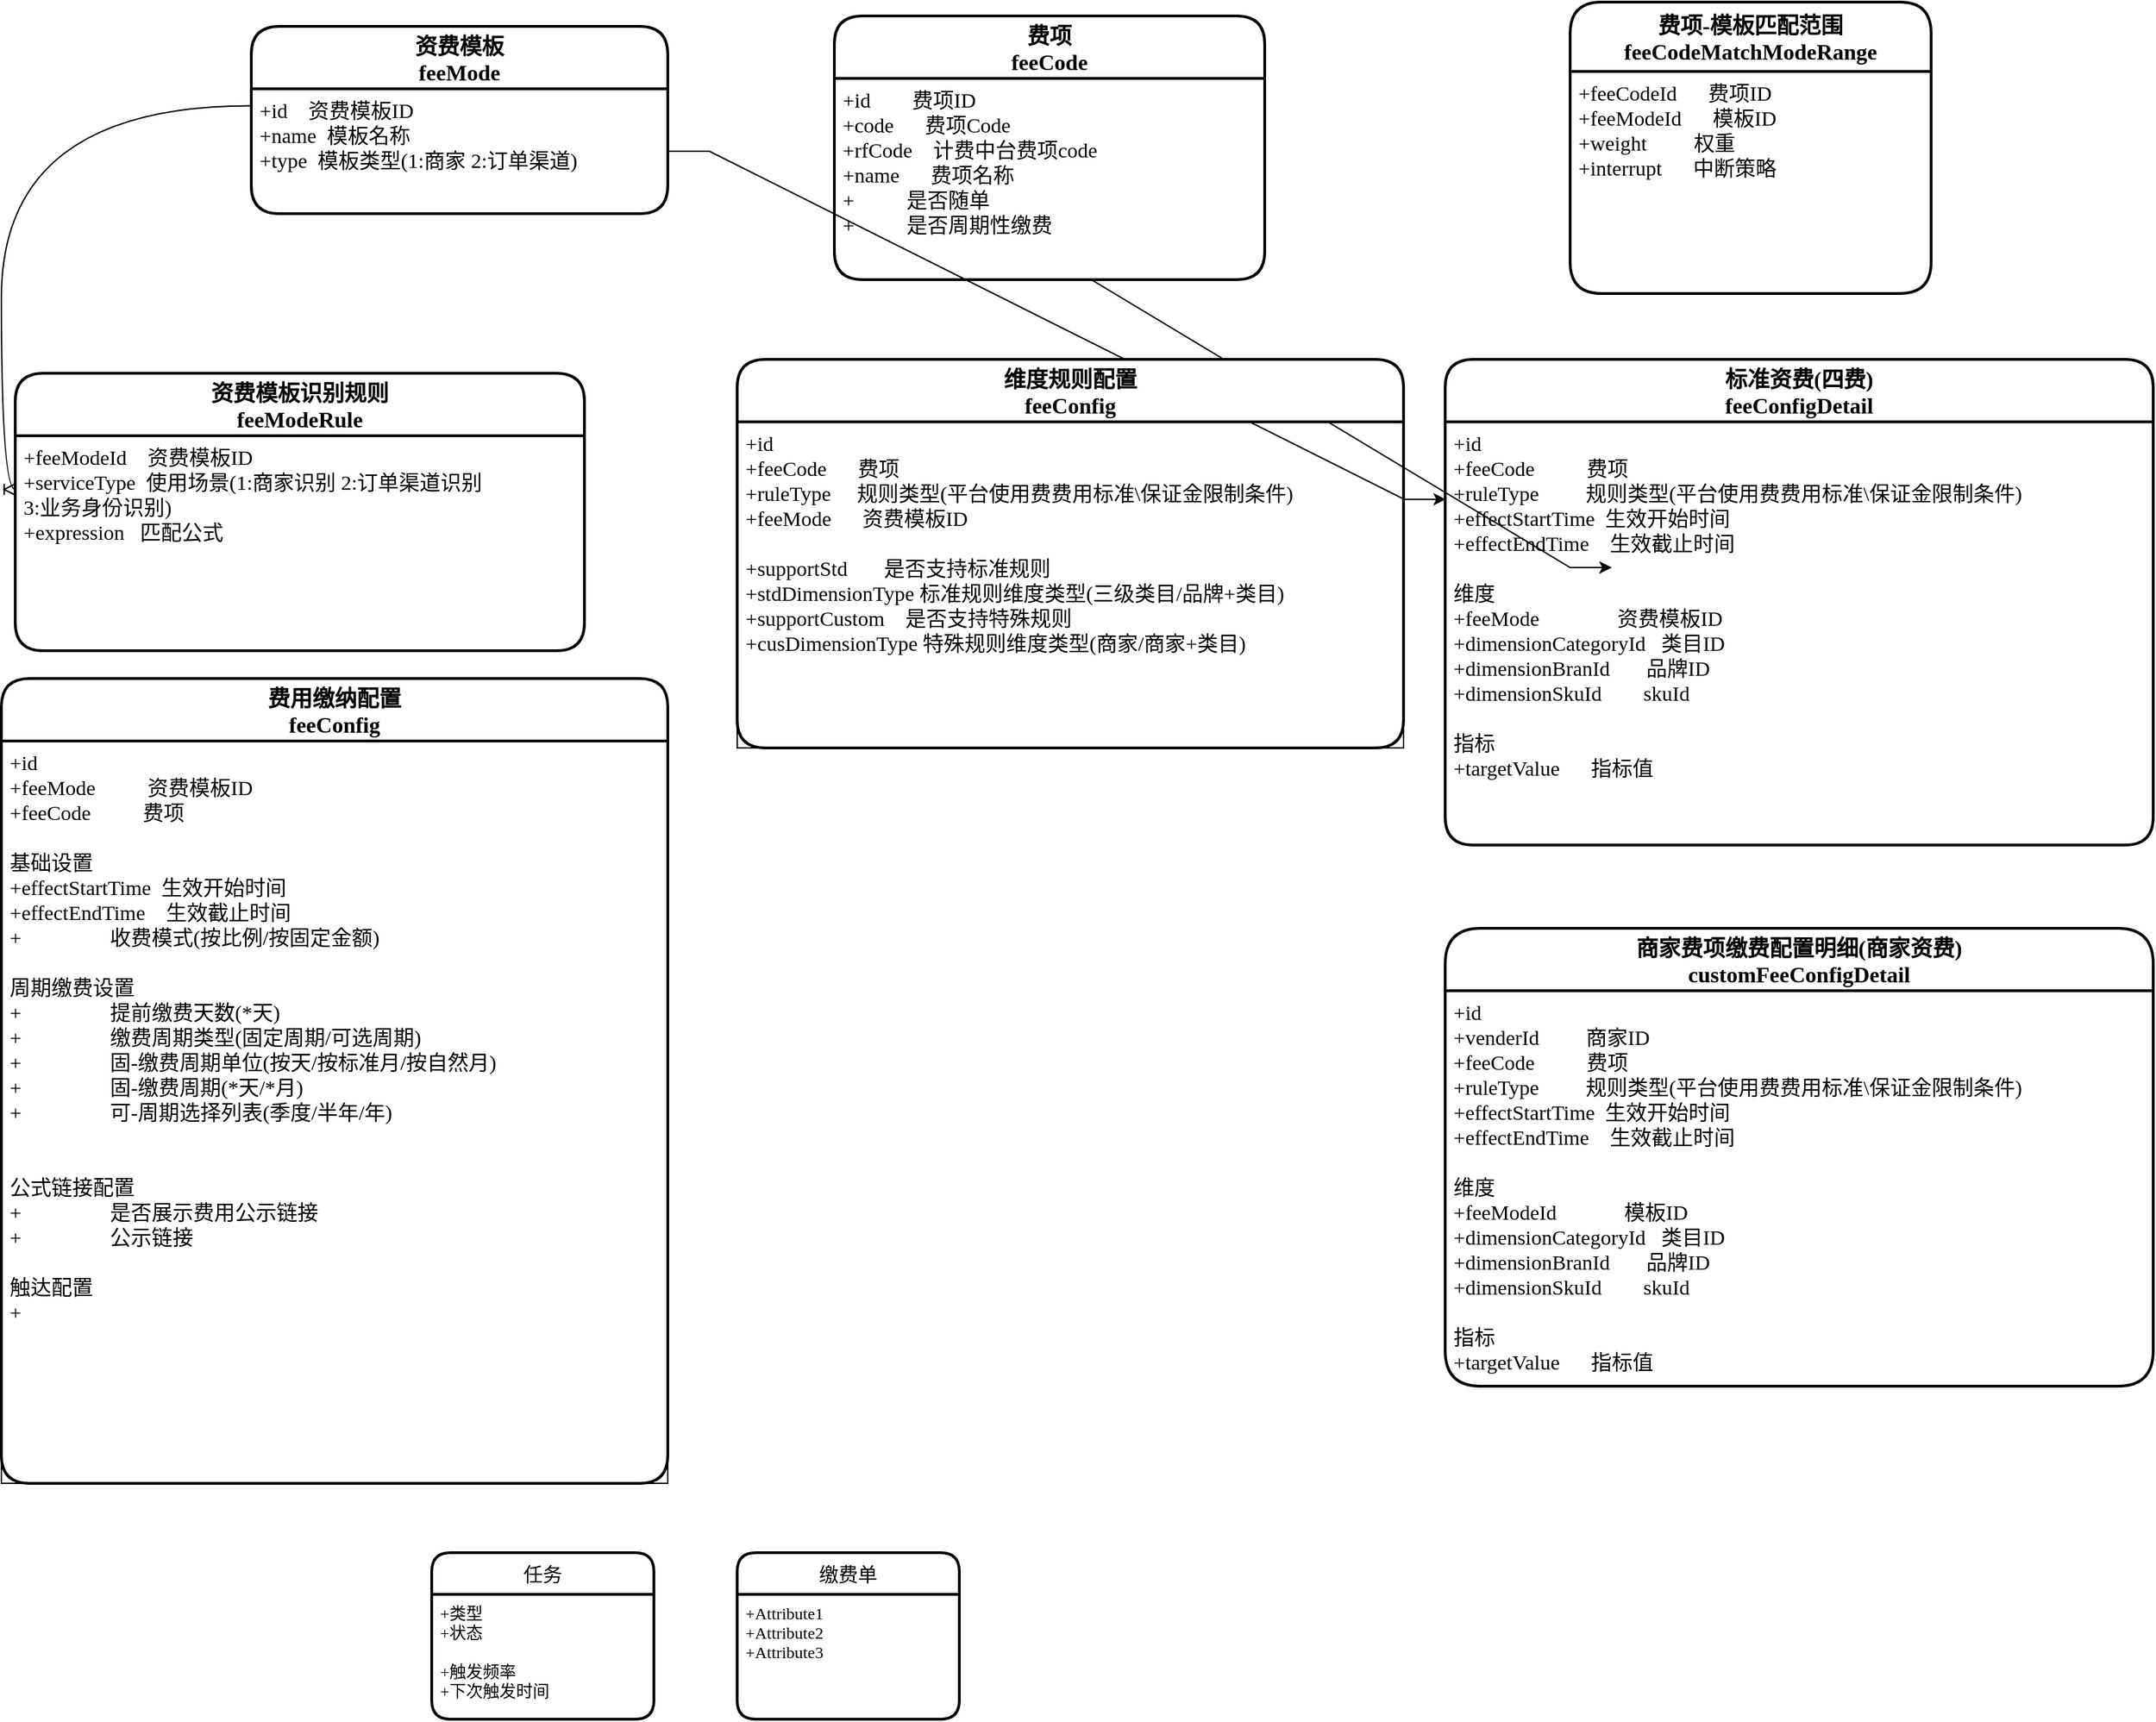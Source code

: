 <mxfile version="20.3.7" type="github">
  <diagram id="R2lEEEUBdFMjLlhIrx00" name="Page-1">
    <mxGraphModel dx="1655" dy="967" grid="1" gridSize="10" guides="1" tooltips="1" connect="1" arrows="1" fold="1" page="1" pageScale="1" pageWidth="850" pageHeight="1100" math="0" shadow="0" extFonts="Permanent Marker^https://fonts.googleapis.com/css?family=Permanent+Marker">
      <root>
        <mxCell id="0" />
        <mxCell id="1" parent="0" />
        <mxCell id="3CExHOjW3m0wOXi1z2jL-21" value="资费模板&#xa;feeMode" style="swimlane;childLayout=stackLayout;horizontal=1;startSize=45;horizontalStack=0;rounded=1;fontSize=16;fontStyle=1;strokeWidth=2;resizeParent=0;resizeLast=1;shadow=0;dashed=0;align=center;fontFamily=Menlo;" vertex="1" parent="1">
          <mxGeometry x="210" y="40" width="300" height="135" as="geometry" />
        </mxCell>
        <mxCell id="3CExHOjW3m0wOXi1z2jL-22" value="+id    资费模板ID&#xa;+name  模板名称&#xa;+type  模板类型(1:商家 2:订单渠道)" style="align=left;strokeColor=none;fillColor=none;spacingLeft=4;fontSize=15;verticalAlign=top;resizable=0;rotatable=0;part=1;fontFamily=Menlo;" vertex="1" parent="3CExHOjW3m0wOXi1z2jL-21">
          <mxGeometry y="45" width="300" height="90" as="geometry" />
        </mxCell>
        <mxCell id="3CExHOjW3m0wOXi1z2jL-25" value="资费模板识别规则&#xa;feeModeRule" style="swimlane;childLayout=stackLayout;horizontal=1;startSize=45;horizontalStack=0;rounded=1;fontSize=16;fontStyle=1;strokeWidth=2;resizeParent=0;resizeLast=1;shadow=0;dashed=0;align=center;fontFamily=Menlo;" vertex="1" parent="1">
          <mxGeometry x="40" y="290" width="410" height="200" as="geometry" />
        </mxCell>
        <mxCell id="3CExHOjW3m0wOXi1z2jL-26" value="+feeModeId    资费模板ID&#xa;+serviceType  使用场景(1:商家识别 2:订单渠道识别 &#xa;3:业务身份识别)&#xa;+expression   匹配公式" style="align=left;strokeColor=none;fillColor=none;spacingLeft=4;fontSize=15;verticalAlign=top;resizable=0;rotatable=0;part=1;fontFamily=Menlo;" vertex="1" parent="3CExHOjW3m0wOXi1z2jL-25">
          <mxGeometry y="45" width="410" height="155" as="geometry" />
        </mxCell>
        <mxCell id="3CExHOjW3m0wOXi1z2jL-27" value="" style="edgeStyle=orthogonalEdgeStyle;fontSize=12;html=1;endArrow=ERoneToMany;rounded=0;fontFamily=Menlo;exitX=0;exitY=0.136;exitDx=0;exitDy=0;exitPerimeter=0;entryX=0;entryY=0.25;entryDx=0;entryDy=0;curved=1;" edge="1" parent="1" source="3CExHOjW3m0wOXi1z2jL-22" target="3CExHOjW3m0wOXi1z2jL-26">
          <mxGeometry width="100" height="100" relative="1" as="geometry">
            <mxPoint x="90" y="360" as="sourcePoint" />
            <mxPoint x="190" y="260" as="targetPoint" />
          </mxGeometry>
        </mxCell>
        <mxCell id="3CExHOjW3m0wOXi1z2jL-28" value="费用缴纳配置&#xa;feeConfig" style="swimlane;childLayout=stackLayout;horizontal=1;startSize=45;horizontalStack=0;rounded=1;fontSize=16;fontStyle=1;strokeWidth=2;resizeParent=0;resizeLast=1;shadow=0;dashed=0;align=center;fontFamily=Menlo;strokeColor=#000000;" vertex="1" parent="1">
          <mxGeometry x="30" y="510" width="480" height="580" as="geometry" />
        </mxCell>
        <mxCell id="3CExHOjW3m0wOXi1z2jL-29" value="+id&#xa;+feeMode          资费模板ID&#xa;+feeCode          费项&#xa;&#xa;基础设置&#xa;+effectStartTime  生效开始时间&#xa;+effectEndTime    生效截止时间&#xa;+                 收费模式(按比例/按固定金额)&#xa;&#xa;周期缴费设置&#xa;+                 提前缴费天数(*天)&#xa;+                 缴费周期类型(固定周期/可选周期)&#xa;+                 固-缴费周期单位(按天/按标准月/按自然月)&#xa;+                 固-缴费周期(*天/*月)&#xa;+                 可-周期选择列表(季度/半年/年)&#xa;&#xa;&#xa;公式链接配置&#xa;+                 是否展示费用公示链接&#xa;+                 公示链接&#xa;&#xa;触达配置&#xa;+                 &#xa;&#xa;&#xa;" style="align=left;strokeColor=#000000;fillColor=none;spacingLeft=4;fontSize=15;verticalAlign=top;resizable=0;rotatable=0;part=1;fontFamily=Menlo;fontColor=#000000;" vertex="1" parent="3CExHOjW3m0wOXi1z2jL-28">
          <mxGeometry y="45" width="480" height="535" as="geometry" />
        </mxCell>
        <mxCell id="3CExHOjW3m0wOXi1z2jL-30" value="费项&#xa;feeCode" style="swimlane;childLayout=stackLayout;horizontal=1;startSize=45;horizontalStack=0;rounded=1;fontSize=16;fontStyle=1;strokeWidth=2;resizeParent=0;resizeLast=1;shadow=0;dashed=0;align=center;fontFamily=Menlo;" vertex="1" parent="1">
          <mxGeometry x="630" y="32.5" width="310" height="190" as="geometry" />
        </mxCell>
        <mxCell id="3CExHOjW3m0wOXi1z2jL-31" value="+id        费项ID&#xa;+code      费项Code&#xa;+rfCode    计费中台费项code&#xa;+name      费项名称&#xa;+          是否随单&#xa;+          是否周期性缴费" style="align=left;strokeColor=none;fillColor=none;spacingLeft=4;fontSize=15;verticalAlign=top;resizable=0;rotatable=0;part=1;fontFamily=Menlo;" vertex="1" parent="3CExHOjW3m0wOXi1z2jL-30">
          <mxGeometry y="45" width="310" height="145" as="geometry" />
        </mxCell>
        <mxCell id="3CExHOjW3m0wOXi1z2jL-37" value="标准资费(四费)&#xa;feeConfigDetail" style="swimlane;childLayout=stackLayout;horizontal=1;startSize=45;horizontalStack=0;rounded=1;fontSize=16;fontStyle=1;strokeWidth=2;resizeParent=0;resizeLast=1;shadow=0;dashed=0;align=center;fontFamily=Menlo;" vertex="1" parent="1">
          <mxGeometry x="1070" y="280" width="510" height="350" as="geometry" />
        </mxCell>
        <mxCell id="3CExHOjW3m0wOXi1z2jL-38" value="+id&#xa;+feeCode          费项&#xa;+ruleType         规则类型(平台使用费费用标准\保证金限制条件)&#xa;+effectStartTime  生效开始时间&#xa;+effectEndTime    生效截止时间&#xa;&#xa;维度&#xa;+feeMode               资费模板ID&#xa;+dimensionCategoryId   类目ID&#xa;+dimensionBranId       品牌ID&#xa;+dimensionSkuId        skuId&#xa;&#xa;指标&#xa;+targetValue      指标值" style="align=left;strokeColor=none;fillColor=none;spacingLeft=4;fontSize=15;verticalAlign=top;resizable=0;rotatable=0;part=1;fontFamily=Menlo;" vertex="1" parent="3CExHOjW3m0wOXi1z2jL-37">
          <mxGeometry y="45" width="510" height="305" as="geometry" />
        </mxCell>
        <mxCell id="3CExHOjW3m0wOXi1z2jL-39" value="商家费项缴费配置明细(商家资费)&#xa;customFeeConfigDetail" style="swimlane;childLayout=stackLayout;horizontal=1;startSize=45;horizontalStack=0;rounded=1;fontSize=16;fontStyle=1;strokeWidth=2;resizeParent=0;resizeLast=1;shadow=0;dashed=0;align=center;fontFamily=Menlo;arcSize=19;" vertex="1" parent="1">
          <mxGeometry x="1070" y="690" width="510" height="330" as="geometry" />
        </mxCell>
        <mxCell id="3CExHOjW3m0wOXi1z2jL-40" value="+id&#xa;+venderId         商家ID&#xa;+feeCode          费项&#xa;+ruleType         规则类型(平台使用费费用标准\保证金限制条件)&#xa;+effectStartTime  生效开始时间&#xa;+effectEndTime    生效截止时间&#xa;&#xa;维度&#xa;+feeModeId             模板ID&#xa;+dimensionCategoryId   类目ID&#xa;+dimensionBranId       品牌ID&#xa;+dimensionSkuId        skuId&#xa;&#xa;指标&#xa;+targetValue      指标值&#xa;" style="align=left;strokeColor=none;fillColor=none;spacingLeft=4;fontSize=15;verticalAlign=top;resizable=0;rotatable=0;part=1;fontFamily=Menlo;" vertex="1" parent="3CExHOjW3m0wOXi1z2jL-39">
          <mxGeometry y="45" width="510" height="285" as="geometry" />
        </mxCell>
        <mxCell id="3CExHOjW3m0wOXi1z2jL-41" value="费项-模板匹配范围&#xa;feeCodeMatchModeRange" style="swimlane;childLayout=stackLayout;horizontal=1;startSize=50;horizontalStack=0;rounded=1;fontSize=16;fontStyle=1;strokeWidth=2;resizeParent=0;resizeLast=1;shadow=0;dashed=0;align=center;strokeColor=#000000;fontFamily=Menlo;" vertex="1" parent="1">
          <mxGeometry x="1160" y="22.5" width="260" height="210" as="geometry" />
        </mxCell>
        <mxCell id="3CExHOjW3m0wOXi1z2jL-42" value="+feeCodeId      费项ID&#xa;+feeModeId      模板ID&#xa;+weight         权重&#xa;+interrupt      中断策略" style="align=left;strokeColor=none;fillColor=none;spacingLeft=4;fontSize=15;verticalAlign=top;resizable=0;rotatable=0;part=1;fontFamily=Menlo;" vertex="1" parent="3CExHOjW3m0wOXi1z2jL-41">
          <mxGeometry y="50" width="260" height="160" as="geometry" />
        </mxCell>
        <mxCell id="3CExHOjW3m0wOXi1z2jL-46" value="任务" style="swimlane;childLayout=stackLayout;horizontal=1;startSize=30;horizontalStack=0;rounded=1;fontSize=14;fontStyle=0;strokeWidth=2;resizeParent=0;resizeLast=1;shadow=0;dashed=0;align=center;strokeColor=#000000;fontFamily=Menlo;" vertex="1" parent="1">
          <mxGeometry x="340" y="1140" width="160" height="120" as="geometry" />
        </mxCell>
        <mxCell id="3CExHOjW3m0wOXi1z2jL-47" value="+类型&#xa;+状态&#xa;&#xa;+触发频率&#xa;+下次触发时间" style="align=left;strokeColor=none;fillColor=none;spacingLeft=4;fontSize=12;verticalAlign=top;resizable=0;rotatable=0;part=1;fontFamily=Menlo;" vertex="1" parent="3CExHOjW3m0wOXi1z2jL-46">
          <mxGeometry y="30" width="160" height="90" as="geometry" />
        </mxCell>
        <mxCell id="3CExHOjW3m0wOXi1z2jL-48" style="edgeStyle=entityRelationEdgeStyle;rounded=0;orthogonalLoop=1;jettySize=auto;html=1;entryX=0.001;entryY=0.183;entryDx=0;entryDy=0;entryPerimeter=0;fontFamily=Menlo;fontSize=15;" edge="1" parent="1" source="3CExHOjW3m0wOXi1z2jL-22" target="3CExHOjW3m0wOXi1z2jL-38">
          <mxGeometry relative="1" as="geometry" />
        </mxCell>
        <mxCell id="3CExHOjW3m0wOXi1z2jL-49" style="edgeStyle=entityRelationEdgeStyle;rounded=0;orthogonalLoop=1;jettySize=auto;html=1;exitX=0.5;exitY=1;exitDx=0;exitDy=0;fontFamily=Menlo;fontSize=15;" edge="1" parent="1" source="3CExHOjW3m0wOXi1z2jL-31">
          <mxGeometry relative="1" as="geometry">
            <mxPoint x="1190" y="430" as="targetPoint" />
          </mxGeometry>
        </mxCell>
        <mxCell id="3CExHOjW3m0wOXi1z2jL-50" value="维度规则配置&#xa;feeConfig" style="swimlane;childLayout=stackLayout;horizontal=1;startSize=45;horizontalStack=0;rounded=1;fontSize=16;fontStyle=1;strokeWidth=2;resizeParent=0;resizeLast=1;shadow=0;dashed=0;align=center;fontFamily=Menlo;strokeColor=#000000;" vertex="1" parent="1">
          <mxGeometry x="560" y="280" width="480" height="280" as="geometry" />
        </mxCell>
        <mxCell id="3CExHOjW3m0wOXi1z2jL-51" value="+id&#xa;+feeCode      费项&#xa;+ruleType     规则类型(平台使用费费用标准\保证金限制条件)&#xa;+feeMode      资费模板ID&#xa;&#xa;+supportStd       是否支持标准规则&#xa;+stdDimensionType 标准规则维度类型(三级类目/品牌+类目)&#xa;+supportCustom    是否支持特殊规则&#xa;+cusDimensionType 特殊规则维度类型(商家/商家+类目)&#xa;&#xa;&#xa;" style="align=left;strokeColor=#000000;fillColor=none;spacingLeft=4;fontSize=15;verticalAlign=top;resizable=0;rotatable=0;part=1;fontFamily=Menlo;fontColor=#000000;" vertex="1" parent="3CExHOjW3m0wOXi1z2jL-50">
          <mxGeometry y="45" width="480" height="235" as="geometry" />
        </mxCell>
        <mxCell id="3CExHOjW3m0wOXi1z2jL-52" value="缴费单" style="swimlane;childLayout=stackLayout;horizontal=1;startSize=30;horizontalStack=0;rounded=1;fontSize=14;fontStyle=0;strokeWidth=2;resizeParent=0;resizeLast=1;shadow=0;dashed=0;align=center;strokeColor=#000000;fontFamily=Menlo;" vertex="1" parent="1">
          <mxGeometry x="560" y="1140" width="160" height="120" as="geometry" />
        </mxCell>
        <mxCell id="3CExHOjW3m0wOXi1z2jL-53" value="+Attribute1&#xa;+Attribute2&#xa;+Attribute3" style="align=left;strokeColor=none;fillColor=none;spacingLeft=4;fontSize=12;verticalAlign=top;resizable=0;rotatable=0;part=1;fontFamily=Menlo;" vertex="1" parent="3CExHOjW3m0wOXi1z2jL-52">
          <mxGeometry y="30" width="160" height="90" as="geometry" />
        </mxCell>
      </root>
    </mxGraphModel>
  </diagram>
</mxfile>

